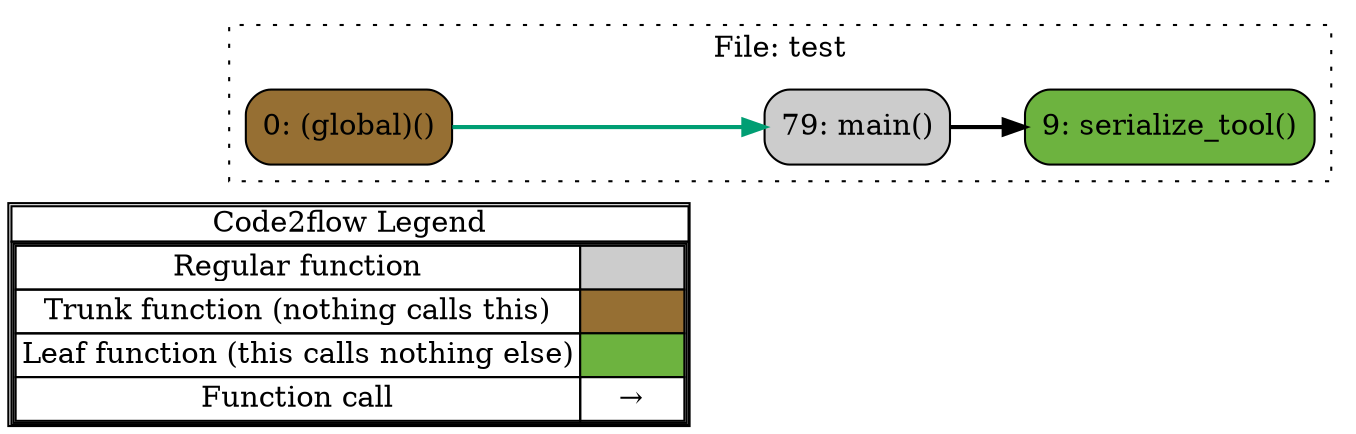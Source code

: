 digraph G {
concentrate=true;
splines="ortho";
rankdir="LR";
subgraph legend{
    rank = min;
    label = "legend";
    Legend [shape=none, margin=0, label = <
        <table cellspacing="0" cellpadding="0" border="1"><tr><td>Code2flow Legend</td></tr><tr><td>
        <table cellspacing="0">
        <tr><td>Regular function</td><td width="50px" bgcolor='#cccccc'></td></tr>
        <tr><td>Trunk function (nothing calls this)</td><td bgcolor='#966F33'></td></tr>
        <tr><td>Leaf function (this calls nothing else)</td><td bgcolor='#6db33f'></td></tr>
        <tr><td>Function call</td><td><font color='black'>&#8594;</font></td></tr>
        </table></td></tr></table>
        >];
}node_5e7b47eb [label="0: (global)()" name="test::(global)" shape="rect" style="rounded,filled" fillcolor="#966F33" ];
node_ce1a3bb0 [label="79: main()" name="test::main" shape="rect" style="rounded,filled" fillcolor="#cccccc" ];
node_91cb443c [label="9: serialize_tool()" name="test::serialize_tool" shape="rect" style="rounded,filled" fillcolor="#6db33f" ];
node_5e7b47eb -> node_ce1a3bb0 [color="#009E73" penwidth="2"];
node_ce1a3bb0 -> node_91cb443c [color="#000000" penwidth="2"];
subgraph cluster_e87e39fa {
    node_91cb443c node_ce1a3bb0 node_5e7b47eb;
    label="File: test";
    name="test";
    style="filled";
    graph[style=dotted];
};
}
